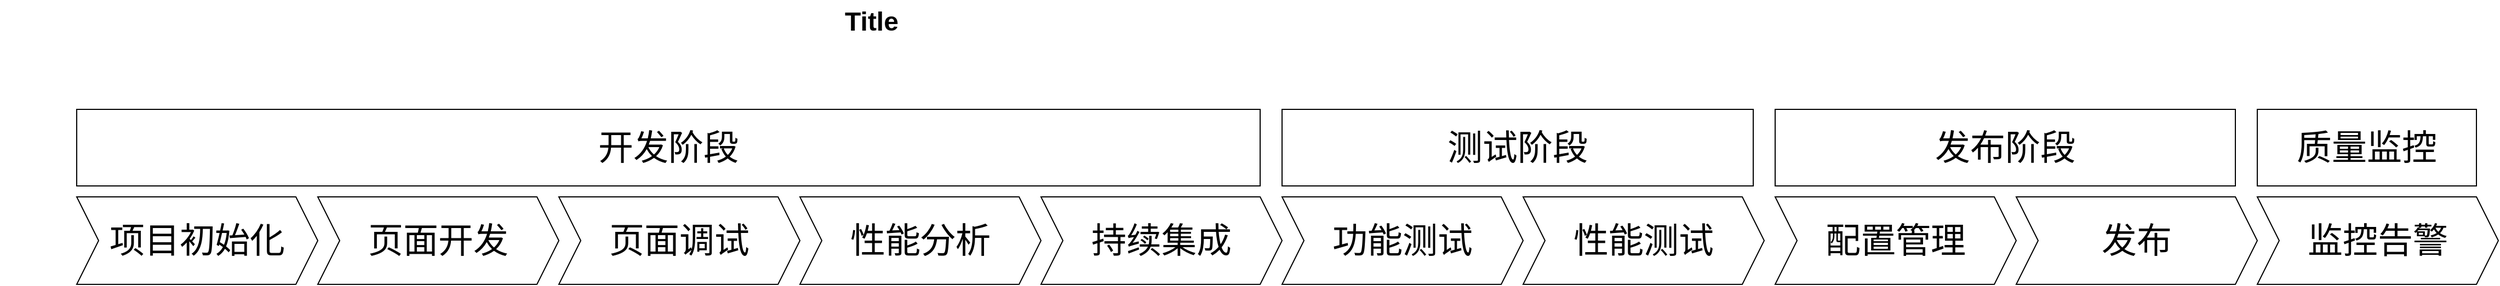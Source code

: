 <mxfile version="13.6.5" type="github">
  <diagram id="6I0OCvxSQrVGMHxT2VVA" name="Page-1">
    <mxGraphModel dx="2951" dy="1579" grid="1" gridSize="10" guides="1" tooltips="1" connect="1" arrows="1" fold="1" page="1" pageScale="1" pageWidth="850" pageHeight="1100" math="0" shadow="0">
      <root>
        <mxCell id="0" />
        <mxCell id="1" parent="0" />
        <mxCell id="dKdSaXE48SgPbhcamS2K-63" value="Title" style="text;strokeColor=none;fillColor=none;html=1;fontSize=24;fontStyle=1;verticalAlign=middle;align=center;" parent="1" vertex="1">
          <mxGeometry x="50" y="70" width="1590" height="40" as="geometry" />
        </mxCell>
        <mxCell id="wOvtJZPx40vPHtbdFEr0-1" value="项目初始化" style="shape=step;perimeter=stepPerimeter;whiteSpace=wrap;html=1;fixedSize=1;fontSize=32;" vertex="1" parent="1">
          <mxGeometry x="120" y="250" width="220" height="80" as="geometry" />
        </mxCell>
        <mxCell id="wOvtJZPx40vPHtbdFEr0-2" value="页面开发" style="shape=step;perimeter=stepPerimeter;whiteSpace=wrap;html=1;fixedSize=1;fontSize=32;" vertex="1" parent="1">
          <mxGeometry x="340" y="250" width="220" height="80" as="geometry" />
        </mxCell>
        <mxCell id="wOvtJZPx40vPHtbdFEr0-5" value="页面调试" style="shape=step;perimeter=stepPerimeter;whiteSpace=wrap;html=1;fixedSize=1;fontSize=32;" vertex="1" parent="1">
          <mxGeometry x="560" y="250" width="220" height="80" as="geometry" />
        </mxCell>
        <mxCell id="wOvtJZPx40vPHtbdFEr0-6" value="性能分析" style="shape=step;perimeter=stepPerimeter;whiteSpace=wrap;html=1;fixedSize=1;fontSize=32;" vertex="1" parent="1">
          <mxGeometry x="780" y="250" width="220" height="80" as="geometry" />
        </mxCell>
        <mxCell id="wOvtJZPx40vPHtbdFEr0-7" value="持续集成" style="shape=step;perimeter=stepPerimeter;whiteSpace=wrap;html=1;fixedSize=1;fontSize=32;" vertex="1" parent="1">
          <mxGeometry x="1000" y="250" width="220" height="80" as="geometry" />
        </mxCell>
        <mxCell id="wOvtJZPx40vPHtbdFEr0-8" value="功能测试" style="shape=step;perimeter=stepPerimeter;whiteSpace=wrap;html=1;fixedSize=1;fontSize=32;" vertex="1" parent="1">
          <mxGeometry x="1220" y="250" width="220" height="80" as="geometry" />
        </mxCell>
        <mxCell id="wOvtJZPx40vPHtbdFEr0-9" value="性能测试" style="shape=step;perimeter=stepPerimeter;whiteSpace=wrap;html=1;fixedSize=1;fontSize=32;" vertex="1" parent="1">
          <mxGeometry x="1440" y="250" width="220" height="80" as="geometry" />
        </mxCell>
        <mxCell id="wOvtJZPx40vPHtbdFEr0-10" value="配置管理" style="shape=step;perimeter=stepPerimeter;whiteSpace=wrap;html=1;fixedSize=1;fontSize=32;" vertex="1" parent="1">
          <mxGeometry x="1670" y="250" width="220" height="80" as="geometry" />
        </mxCell>
        <mxCell id="wOvtJZPx40vPHtbdFEr0-11" value="发布" style="shape=step;perimeter=stepPerimeter;whiteSpace=wrap;html=1;fixedSize=1;fontSize=32;" vertex="1" parent="1">
          <mxGeometry x="1890" y="250" width="220" height="80" as="geometry" />
        </mxCell>
        <mxCell id="wOvtJZPx40vPHtbdFEr0-12" value="监控告警" style="shape=step;perimeter=stepPerimeter;whiteSpace=wrap;html=1;fixedSize=1;fontSize=32;" vertex="1" parent="1">
          <mxGeometry x="2110" y="250" width="220" height="80" as="geometry" />
        </mxCell>
        <mxCell id="wOvtJZPx40vPHtbdFEr0-13" value="开发阶段" style="rounded=0;whiteSpace=wrap;html=1;fontSize=32;" vertex="1" parent="1">
          <mxGeometry x="120" y="170" width="1080" height="70" as="geometry" />
        </mxCell>
        <mxCell id="wOvtJZPx40vPHtbdFEr0-14" value="测试阶段" style="rounded=0;whiteSpace=wrap;html=1;fontSize=32;" vertex="1" parent="1">
          <mxGeometry x="1220" y="170" width="430" height="70" as="geometry" />
        </mxCell>
        <mxCell id="wOvtJZPx40vPHtbdFEr0-15" value="发布阶段" style="rounded=0;whiteSpace=wrap;html=1;fontSize=32;" vertex="1" parent="1">
          <mxGeometry x="1670" y="170" width="420" height="70" as="geometry" />
        </mxCell>
        <mxCell id="wOvtJZPx40vPHtbdFEr0-16" value="质量监控" style="rounded=0;whiteSpace=wrap;html=1;fontSize=32;" vertex="1" parent="1">
          <mxGeometry x="2110" y="170" width="200" height="70" as="geometry" />
        </mxCell>
      </root>
    </mxGraphModel>
  </diagram>
</mxfile>
